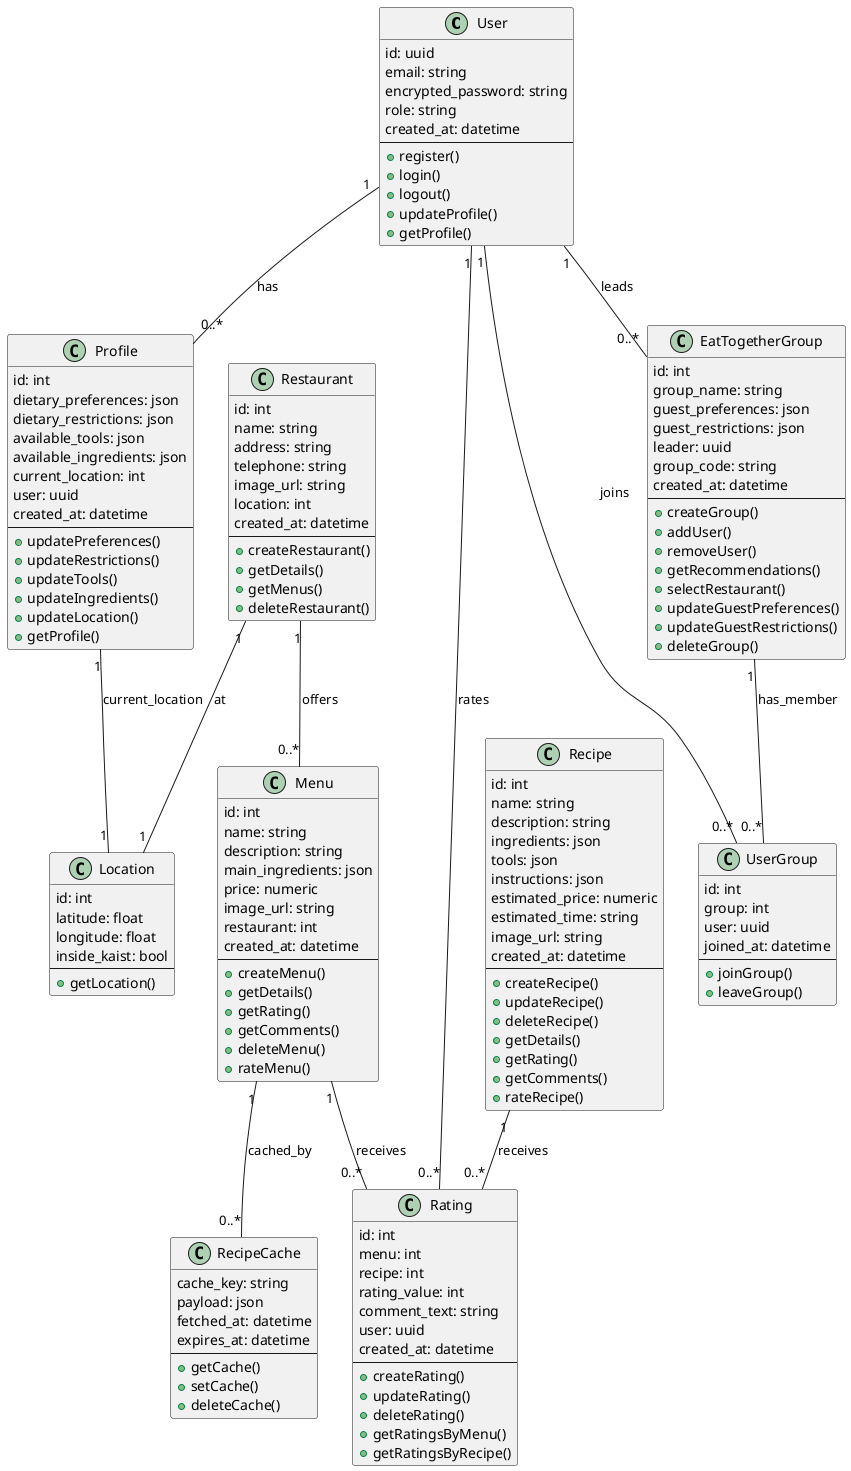 @startuml
' =========================
' Supabase DB Tables (with methods)
' =========================

class User {
  id: uuid
  email: string
  encrypted_password: string
  role: string
  created_at: datetime
  --
  + register()
  + login()
  + logout()
  + updateProfile()
  + getProfile()
}

class Profile {
  id: int
  dietary_preferences: json
  dietary_restrictions: json
  available_tools: json
  available_ingredients: json
  current_location: int
  user: uuid
  created_at: datetime
  --
  + updatePreferences()
  + updateRestrictions()
  + updateTools()
  + updateIngredients()
  + updateLocation()
  + getProfile()
}

class Location {
  id: int
  latitude: float
  longitude: float
  inside_kaist: bool
  --
  + getLocation()
}

class Restaurant {
  id: int
  name: string
  address: string
  telephone: string
  image_url: string
  location: int
  created_at: datetime
  --
  + createRestaurant()
  + getDetails()
  + getMenus()
  + deleteRestaurant()
}

class Menu {
  id: int
  name: string
  description: string
  main_ingredients: json
  price: numeric
  image_url: string
  restaurant: int
  created_at: datetime
  --
  + createMenu()
  + getDetails()
  + getRating()
  + getComments()
  + deleteMenu()
  + rateMenu()
}

class Rating {
  id: int
  menu: int
  recipe: int
  rating_value: int
  comment_text: string
  user: uuid
  created_at: datetime
  --
  + createRating()
  + updateRating()
  + deleteRating()
  + getRatingsByMenu()
  + getRatingsByRecipe()
}

class Recipe {
  id: int
  name: string
  description: string
  ingredients: json
  tools: json
  instructions: json
  estimated_price: numeric
  estimated_time: string
  image_url: string
  created_at: datetime
  --
  + createRecipe()
  + updateRecipe()
  + deleteRecipe()
  + getDetails()
  + getRating()
  + getComments()
  + rateRecipe()
}

class EatTogetherGroup {
  id: int
  group_name: string
  guest_preferences: json
  guest_restrictions: json
  leader: uuid
  group_code: string
  created_at: datetime
  --
  + createGroup()
  + addUser()
  + removeUser()
  + getRecommendations()
  + selectRestaurant()
  + updateGuestPreferences()
  + updateGuestRestrictions()
  + deleteGroup()
}

class UserGroup {
  id: int
  group: int
  user: uuid
  joined_at: datetime
  --
  + joinGroup()
  + leaveGroup()
}

class RecipeCache {
  cache_key: string
  payload: json
  fetched_at: datetime
  expires_at: datetime
  --
  + getCache()
  + setCache()
  + deleteCache()
}

' =========================
' Relationships (DB)
' =========================

User "1" -- "0..*" Profile : has
User "1" -- "0..*" Rating : rates
User "1" -- "0..*" EatTogetherGroup : leads
User "1" -- "0..*" UserGroup : joins

Profile "1" -- "1" Location : current_location

Restaurant "1" -- "0..*" Menu : offers
Restaurant "1" -- "1" Location : at

Menu "1" -- "0..*" Rating : receives
Menu "1" -- "0..*" RecipeCache : cached_by

Recipe "1" -- "0..*" Rating : receives

EatTogetherGroup "1" -- "0..*" UserGroup : has_member

@enduml